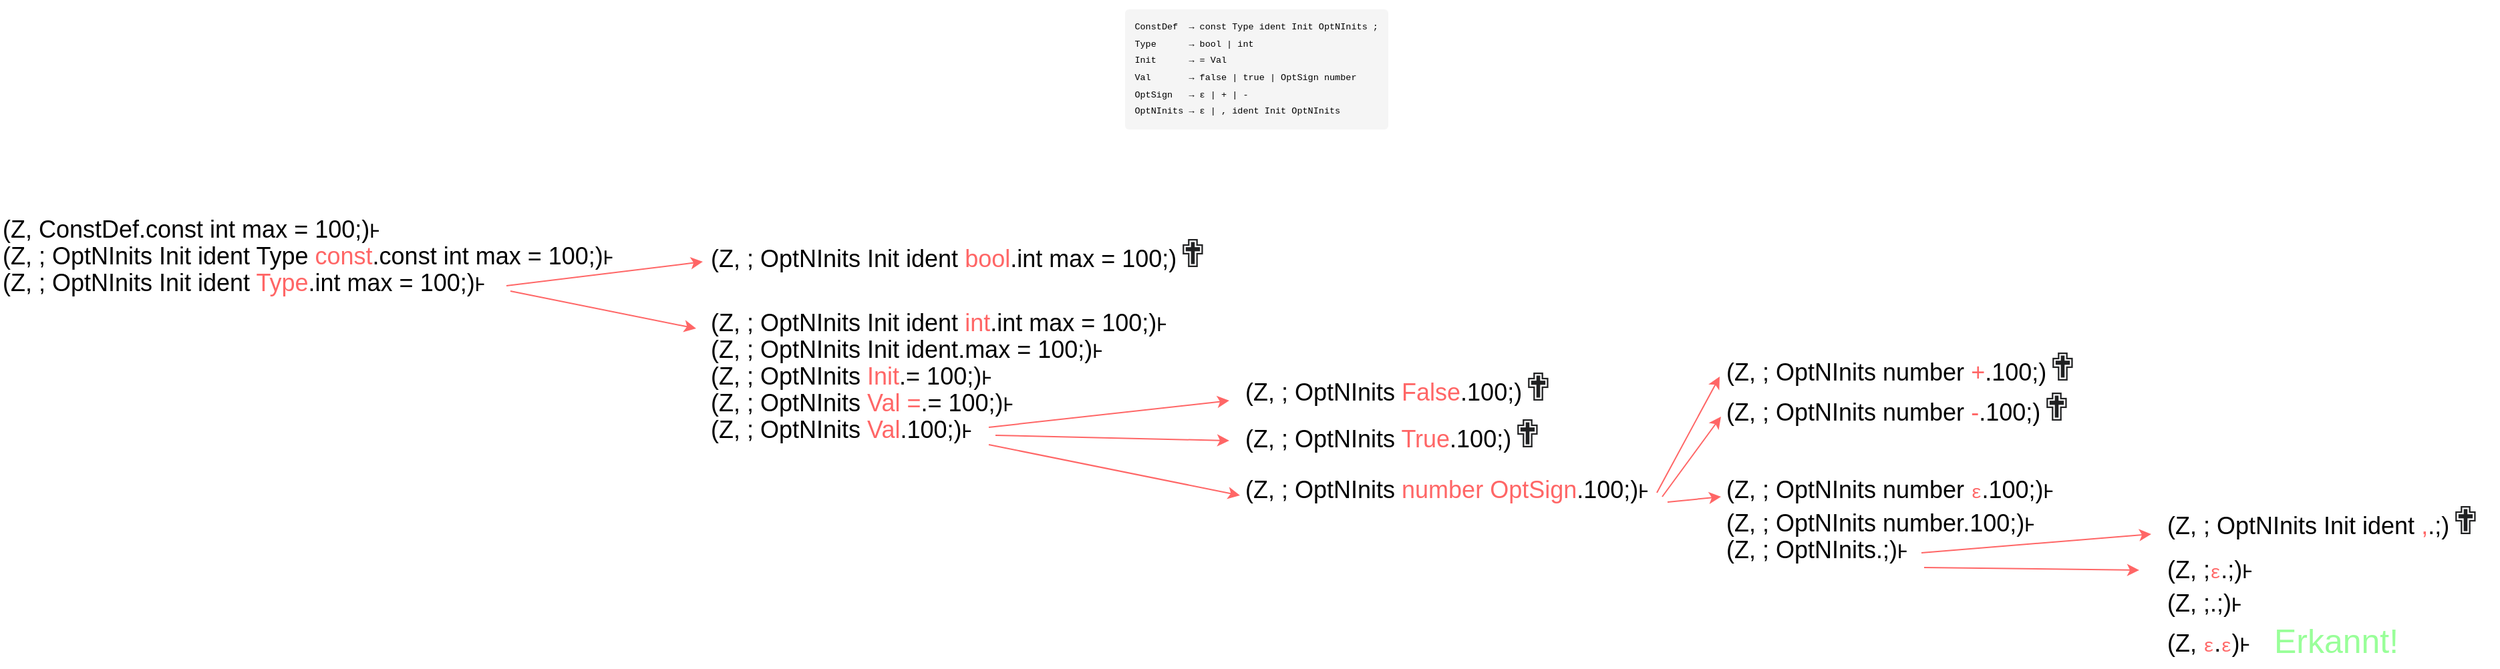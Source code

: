 <mxfile>
    <diagram id="CsOMDI0QJgb5uzpZWYLh" name="Page-1">
        <mxGraphModel dx="853" dy="570" grid="1" gridSize="10" guides="1" tooltips="1" connect="1" arrows="1" fold="1" page="1" pageScale="1" pageWidth="850" pageHeight="1100" math="0" shadow="0">
            <root>
                <mxCell id="0"/>
                <mxCell id="1" parent="0"/>
                <mxCell id="3" value="&lt;pre style=&quot;--tw-border-spacing-x: 0; --tw-border-spacing-y: 0; --tw-translate-x: 0; --tw-translate-y: 0; --tw-rotate: 0; --tw-skew-x: 0; --tw-skew-y: 0; --tw-scale-x: 1; --tw-scale-y: 1; --tw-pan-x: ; --tw-pan-y: ; --tw-pinch-zoom: ; --tw-scroll-snap-strictness: proximity; --tw-gradient-from-position: ; --tw-gradient-via-position: ; --tw-gradient-to-position: ; --tw-ordinal: ; --tw-slashed-zero: ; --tw-numeric-figure: ; --tw-numeric-spacing: ; --tw-numeric-fraction: ; --tw-ring-inset: ; --tw-ring-offset-width: 0px; --tw-ring-offset-color: #fff; --tw-ring-color: rgb(59 130 246 / .5); --tw-ring-offset-shadow: 0 0 #0000; --tw-ring-shadow: 0 0 #0000; --tw-shadow: 0 0 #0000; --tw-shadow-colored: 0 0 #0000; --tw-blur: ; --tw-brightness: ; --tw-contrast: ; --tw-grayscale: ; --tw-hue-rotate: ; --tw-invert: ; --tw-saturate: ; --tw-sepia: ; --tw-drop-shadow: ; --tw-backdrop-blur: ; --tw-backdrop-brightness: ; --tw-backdrop-contrast: ; --tw-backdrop-grayscale: ; --tw-backdrop-hue-rotate: ; --tw-backdrop-invert: ; --tw-backdrop-opacity: ; --tw-backdrop-saturate: ; --tw-backdrop-sepia: ; padding: 0.8em; overflow: auto; line-height: 1.4; border: rgb(214, 214, 214); border-radius: 3px; margin-top: 0px; margin-bottom: 16px; color: rgb(51, 51, 51); background: rgb(245, 245, 245); font-family: Consolas, &amp;quot;Liberation Mono&amp;quot;, Menlo, Courier, monospace; text-align: left; word-spacing: 0px; word-break: normal; overflow-wrap: normal; tab-size: 8; hyphens: none; font-size: 0.75em; font-style: normal; font-variant-ligatures: normal; font-variant-caps: normal; font-weight: 400; letter-spacing: normal; orphans: 2; text-indent: 0px; text-transform: none; widows: 2; -webkit-text-stroke-width: 0px; text-decoration-thickness: initial; text-decoration-style: initial; text-decoration-color: initial;&quot; class=&quot;language-text&quot; data-source-line=&quot;4&quot; data-info=&quot;{data-source-line=&amp;quot;4&amp;quot;}&quot; data-role=&quot;codeBlock&quot;&gt;&lt;code style=&quot;--tw-border-spacing-x: 0; --tw-border-spacing-y: 0; --tw-translate-x: 0; --tw-translate-y: 0; --tw-rotate: 0; --tw-skew-x: 0; --tw-skew-y: 0; --tw-scale-x: 1; --tw-scale-y: 1; --tw-pan-x: ; --tw-pan-y: ; --tw-pinch-zoom: ; --tw-scroll-snap-strictness: proximity; --tw-gradient-from-position: ; --tw-gradient-via-position: ; --tw-gradient-to-position: ; --tw-ordinal: ; --tw-slashed-zero: ; --tw-numeric-figure: ; --tw-numeric-spacing: ; --tw-numeric-fraction: ; --tw-ring-inset: ; --tw-ring-offset-width: 0px; --tw-ring-offset-color: #fff; --tw-ring-color: rgb(59 130 246 / .5); --tw-ring-offset-shadow: 0 0 #0000; --tw-ring-shadow: 0 0 #0000; --tw-shadow: 0 0 #0000; --tw-shadow-colored: 0 0 #0000; --tw-blur: ; --tw-brightness: ; --tw-contrast: ; --tw-grayscale: ; --tw-hue-rotate: ; --tw-invert: ; --tw-saturate: ; --tw-sepia: ; --tw-drop-shadow: ; --tw-backdrop-blur: ; --tw-backdrop-brightness: ; --tw-backdrop-contrast: ; --tw-backdrop-grayscale: ; --tw-backdrop-hue-rotate: ; --tw-backdrop-invert: ; --tw-backdrop-opacity: ; --tw-backdrop-saturate: ; --tw-backdrop-sepia: ; font-family: Menlo, Monaco, Consolas, &amp;quot;Courier New&amp;quot;, monospace; color: rgb(0, 0, 0); background: 0px 0px transparent; padding: 0px; border-radius: 3px; font-size: 0.75em; margin: 0px; word-break: normal; border: 0px; display: inline; max-width: initial; overflow: initial; line-height: inherit; overflow-wrap: normal;&quot;&gt;ConstDef  → const Type ident Init OptNInits ;&#10;Type      → bool | int&#10;Init      → = Val&#10;Val       → false | true | OptSign number&#10;OptSign   → ε | + | - &#10;OptNInits → ε | , ident Init OptNInits &lt;/code&gt;&lt;/pre&gt;" style="text;whiteSpace=wrap;html=1;" vertex="1" parent="1">
                    <mxGeometry x="880" y="10" width="230" height="130" as="geometry"/>
                </mxCell>
                <mxCell id="5" value="(Z, ConstDef.const int max = 100;)&lt;font style=&quot;font-size: 24px;&quot;&gt;˫&lt;/font&gt;" style="text;html=1;align=left;verticalAlign=middle;resizable=0;points=[];autosize=1;strokeColor=none;fillColor=none;fontSize=18;fontFamily=Helvetica;" vertex="1" parent="1">
                    <mxGeometry x="40" y="160" width="310" height="40" as="geometry"/>
                </mxCell>
                <mxCell id="6" value="(Z, ; OptNInits Init ident Type&lt;font color=&quot;#ff6666&quot;&gt; const&lt;/font&gt;.const int max = 100;)&lt;font style=&quot;font-size: 24px;&quot;&gt;˫&lt;/font&gt;" style="text;html=1;align=left;verticalAlign=middle;resizable=0;points=[];autosize=1;strokeColor=none;fillColor=none;fontSize=18;fontFamily=Helvetica;" vertex="1" parent="1">
                    <mxGeometry x="40" y="180" width="480" height="40" as="geometry"/>
                </mxCell>
                <mxCell id="8" value="(Z, ; OptNInits Init ident &lt;font color=&quot;#ff6666&quot;&gt;Type&lt;/font&gt;.int max = 100;)&lt;font style=&quot;font-size: 24px;&quot;&gt;˫&lt;/font&gt;" style="text;html=1;align=left;verticalAlign=middle;resizable=0;points=[];autosize=1;strokeColor=none;fillColor=none;fontSize=18;fontFamily=Helvetica;" vertex="1" parent="1">
                    <mxGeometry x="40" y="200" width="390" height="40" as="geometry"/>
                </mxCell>
                <mxCell id="9" value="" style="endArrow=classic;html=1;fontFamily=Helvetica;fontSize=20;fontColor=#FF6666;strokeColor=#FF6666;" edge="1" parent="1">
                    <mxGeometry width="50" height="50" relative="1" as="geometry">
                        <mxPoint x="419" y="224" as="sourcePoint"/>
                        <mxPoint x="566" y="206" as="targetPoint"/>
                    </mxGeometry>
                </mxCell>
                <mxCell id="10" value="" style="endArrow=classic;html=1;fontFamily=Helvetica;fontSize=20;fontColor=#FF6666;strokeColor=#FF6666;" edge="1" parent="1">
                    <mxGeometry width="50" height="50" relative="1" as="geometry">
                        <mxPoint x="422" y="228" as="sourcePoint"/>
                        <mxPoint x="561" y="256" as="targetPoint"/>
                    </mxGeometry>
                </mxCell>
                <mxCell id="11" value="(Z, ; OptNInits Init ident &lt;font color=&quot;#ff6666&quot;&gt;bool&lt;/font&gt;.int max = 100;)&lt;span style=&quot;color: rgb(32, 33, 34); font-family: sans-serif; font-size: 28.8px; text-align: center;&quot;&gt;✟&lt;/span&gt;" style="text;html=1;align=left;verticalAlign=middle;resizable=0;points=[];autosize=1;strokeColor=none;fillColor=none;fontSize=18;fontFamily=Helvetica;" vertex="1" parent="1">
                    <mxGeometry x="570" y="175" width="390" height="50" as="geometry"/>
                </mxCell>
                <mxCell id="16" value="(Z, ; OptNInits Init ident &lt;font color=&quot;#ff6666&quot;&gt;int&lt;/font&gt;.int max = 100;)&lt;span style=&quot;font-size: 24px;&quot;&gt;˫&lt;/span&gt;" style="text;html=1;align=left;verticalAlign=middle;resizable=0;points=[];autosize=1;strokeColor=none;fillColor=none;fontSize=18;fontFamily=Helvetica;" vertex="1" parent="1">
                    <mxGeometry x="570" y="230" width="370" height="40" as="geometry"/>
                </mxCell>
                <mxCell id="17" value="(Z, ; OptNInits Init ident.max = 100;)&lt;span style=&quot;font-size: 24px;&quot;&gt;˫&lt;/span&gt;" style="text;html=1;align=left;verticalAlign=middle;resizable=0;points=[];autosize=1;strokeColor=none;fillColor=none;fontSize=18;fontFamily=Helvetica;" vertex="1" parent="1">
                    <mxGeometry x="570" y="250" width="320" height="40" as="geometry"/>
                </mxCell>
                <mxCell id="19" value="(Z, ; OptNInits &lt;font color=&quot;#ff6666&quot;&gt;Init&lt;/font&gt;.= 100;)&lt;span style=&quot;font-size: 24px;&quot;&gt;˫&lt;/span&gt;" style="text;html=1;align=left;verticalAlign=middle;resizable=0;points=[];autosize=1;strokeColor=none;fillColor=none;fontSize=18;fontFamily=Helvetica;" vertex="1" parent="1">
                    <mxGeometry x="570" y="270" width="240" height="40" as="geometry"/>
                </mxCell>
                <mxCell id="20" value="(Z, ; OptNInits &lt;font color=&quot;#ff6666&quot;&gt;Val =&lt;/font&gt;.= 100;)&lt;span style=&quot;font-size: 24px;&quot;&gt;˫&lt;/span&gt;" style="text;html=1;align=left;verticalAlign=middle;resizable=0;points=[];autosize=1;strokeColor=none;fillColor=none;fontSize=18;fontFamily=Helvetica;" vertex="1" parent="1">
                    <mxGeometry x="570" y="290" width="250" height="40" as="geometry"/>
                </mxCell>
                <mxCell id="21" value="(Z, ; OptNInits &lt;font color=&quot;#ff6666&quot;&gt;Val&lt;/font&gt;.100;)&lt;span style=&quot;font-size: 24px;&quot;&gt;˫&lt;/span&gt;" style="text;html=1;align=left;verticalAlign=middle;resizable=0;points=[];autosize=1;strokeColor=none;fillColor=none;fontSize=18;fontFamily=Helvetica;" vertex="1" parent="1">
                    <mxGeometry x="570" y="310" width="220" height="40" as="geometry"/>
                </mxCell>
                <mxCell id="23" value="" style="endArrow=classic;html=1;fontFamily=Helvetica;fontSize=20;fontColor=#FF6666;strokeColor=#FF6666;" edge="1" parent="1">
                    <mxGeometry width="50" height="50" relative="1" as="geometry">
                        <mxPoint x="780" y="330" as="sourcePoint"/>
                        <mxPoint x="960" y="310" as="targetPoint"/>
                    </mxGeometry>
                </mxCell>
                <mxCell id="24" value="(Z, ; OptNInits &lt;font color=&quot;#ff6666&quot;&gt;False&lt;/font&gt;.100;)&lt;span style=&quot;color: rgb(32, 33, 34); font-family: sans-serif; font-size: 28.8px; text-align: center;&quot;&gt;✟&lt;/span&gt;" style="text;html=1;align=left;verticalAlign=middle;resizable=0;points=[];autosize=1;strokeColor=none;fillColor=none;fontSize=18;fontFamily=Helvetica;" vertex="1" parent="1">
                    <mxGeometry x="970" y="275" width="250" height="50" as="geometry"/>
                </mxCell>
                <mxCell id="25" value="(Z, ; OptNInits &lt;font color=&quot;#ff6666&quot;&gt;True&lt;/font&gt;.100;)&lt;span style=&quot;color: rgb(32, 33, 34); font-family: sans-serif; font-size: 28.8px; text-align: center;&quot;&gt;✟&lt;/span&gt;" style="text;html=1;align=left;verticalAlign=middle;resizable=0;points=[];autosize=1;strokeColor=none;fillColor=none;fontSize=18;fontFamily=Helvetica;" vertex="1" parent="1">
                    <mxGeometry x="970" y="310" width="240" height="50" as="geometry"/>
                </mxCell>
                <mxCell id="26" value="" style="endArrow=classic;html=1;fontFamily=Helvetica;fontSize=20;fontColor=#FF6666;strokeColor=#FF6666;" edge="1" parent="1">
                    <mxGeometry width="50" height="50" relative="1" as="geometry">
                        <mxPoint x="785" y="336" as="sourcePoint"/>
                        <mxPoint x="960" y="340" as="targetPoint"/>
                    </mxGeometry>
                </mxCell>
                <mxCell id="27" value="(Z, ; OptNInits &lt;font color=&quot;#ff6666&quot;&gt;number OptSign&lt;/font&gt;.100;)&lt;span style=&quot;font-size: 24px;&quot;&gt;˫&lt;/span&gt;" style="text;html=1;align=left;verticalAlign=middle;resizable=0;points=[];autosize=1;strokeColor=none;fillColor=none;fontSize=18;fontFamily=Helvetica;" vertex="1" parent="1">
                    <mxGeometry x="970" y="355" width="330" height="40" as="geometry"/>
                </mxCell>
                <mxCell id="28" value="" style="endArrow=classic;html=1;fontFamily=Helvetica;fontSize=20;fontColor=#FF6666;strokeColor=#FF6666;" edge="1" parent="1">
                    <mxGeometry width="50" height="50" relative="1" as="geometry">
                        <mxPoint x="780" y="343" as="sourcePoint"/>
                        <mxPoint x="968" y="381" as="targetPoint"/>
                    </mxGeometry>
                </mxCell>
                <mxCell id="29" value="(Z, ; OptNInits number&lt;font color=&quot;#ff6666&quot;&gt; +&lt;/font&gt;.100;)&lt;span style=&quot;color: rgb(32, 33, 34); font-family: sans-serif; font-size: 28.8px; text-align: center;&quot;&gt;✟&lt;/span&gt;" style="text;html=1;align=left;verticalAlign=middle;resizable=0;points=[];autosize=1;strokeColor=none;fillColor=none;fontSize=18;fontFamily=Helvetica;" vertex="1" parent="1">
                    <mxGeometry x="1330" y="260" width="280" height="50" as="geometry"/>
                </mxCell>
                <mxCell id="30" value="" style="endArrow=classic;html=1;fontFamily=Helvetica;fontSize=20;fontColor=#FF6666;strokeColor=#FF6666;" edge="1" parent="1">
                    <mxGeometry width="50" height="50" relative="1" as="geometry">
                        <mxPoint x="1280" y="379" as="sourcePoint"/>
                        <mxPoint x="1327" y="292" as="targetPoint"/>
                    </mxGeometry>
                </mxCell>
                <mxCell id="31" value="(Z, ; OptNInits number&lt;font color=&quot;#ff6666&quot;&gt; -&lt;/font&gt;.100;)&lt;span style=&quot;color: rgb(32, 33, 34); font-family: sans-serif; font-size: 28.8px; text-align: center;&quot;&gt;✟&lt;/span&gt;" style="text;html=1;align=left;verticalAlign=middle;resizable=0;points=[];autosize=1;strokeColor=none;fillColor=none;fontSize=18;fontFamily=Helvetica;" vertex="1" parent="1">
                    <mxGeometry x="1330" y="290" width="280" height="50" as="geometry"/>
                </mxCell>
                <mxCell id="32" value="" style="endArrow=classic;html=1;fontFamily=Helvetica;fontSize=20;fontColor=#FF6666;strokeColor=#FF6666;" edge="1" parent="1">
                    <mxGeometry width="50" height="50" relative="1" as="geometry">
                        <mxPoint x="1284" y="382" as="sourcePoint"/>
                        <mxPoint x="1328" y="322" as="targetPoint"/>
                    </mxGeometry>
                </mxCell>
                <mxCell id="33" value="(Z, ; OptNInits number&lt;font color=&quot;#ff6666&quot;&gt;&amp;nbsp;&lt;/font&gt;&lt;span style=&quot;font-family: Menlo, Monaco, Consolas, &amp;quot;Courier New&amp;quot;, monospace; font-size: 0.75em;&quot;&gt;&lt;font style=&quot;&quot; color=&quot;#ff6666&quot;&gt;ε&lt;/font&gt;&lt;/span&gt;&lt;span style=&quot;background-color: initial;&quot;&gt;.100;)&lt;/span&gt;&lt;span style=&quot;font-size: 24px;&quot;&gt;˫&lt;/span&gt;" style="text;html=1;align=left;verticalAlign=middle;resizable=0;points=[];autosize=1;strokeColor=none;fillColor=none;fontSize=18;fontFamily=Helvetica;" vertex="1" parent="1">
                    <mxGeometry x="1330" y="355" width="270" height="40" as="geometry"/>
                </mxCell>
                <mxCell id="34" value="" style="endArrow=classic;html=1;fontFamily=Helvetica;fontSize=20;fontColor=#FF6666;strokeColor=#FF6666;" edge="1" parent="1">
                    <mxGeometry width="50" height="50" relative="1" as="geometry">
                        <mxPoint x="1288" y="386" as="sourcePoint"/>
                        <mxPoint x="1328" y="382" as="targetPoint"/>
                    </mxGeometry>
                </mxCell>
                <mxCell id="35" value="(Z, ; OptNInits number&lt;span style=&quot;background-color: initial;&quot;&gt;.100;)&lt;/span&gt;&lt;span style=&quot;font-size: 24px;&quot;&gt;˫&lt;/span&gt;" style="text;html=1;align=left;verticalAlign=middle;resizable=0;points=[];autosize=1;strokeColor=none;fillColor=none;fontSize=18;fontFamily=Helvetica;" vertex="1" parent="1">
                    <mxGeometry x="1330" y="380" width="260" height="40" as="geometry"/>
                </mxCell>
                <mxCell id="36" value="(Z, ; OptNInits&lt;span style=&quot;background-color: initial;&quot;&gt;.;)&lt;/span&gt;&lt;span style=&quot;font-size: 24px;&quot;&gt;˫&lt;/span&gt;" style="text;html=1;align=left;verticalAlign=middle;resizable=0;points=[];autosize=1;strokeColor=none;fillColor=none;fontSize=18;fontFamily=Helvetica;" vertex="1" parent="1">
                    <mxGeometry x="1330" y="400" width="160" height="40" as="geometry"/>
                </mxCell>
                <mxCell id="37" value="" style="endArrow=classic;html=1;fontFamily=Helvetica;fontSize=20;fontColor=#FF6666;strokeColor=#FF6666;" edge="1" parent="1">
                    <mxGeometry width="50" height="50" relative="1" as="geometry">
                        <mxPoint x="1478" y="424" as="sourcePoint"/>
                        <mxPoint x="1650" y="410" as="targetPoint"/>
                    </mxGeometry>
                </mxCell>
                <mxCell id="38" value="(Z, ; OptNInits Init ident &lt;font color=&quot;#ff6666&quot;&gt;,&lt;/font&gt;&lt;span style=&quot;background-color: initial;&quot;&gt;.;)&lt;/span&gt;&lt;span style=&quot;color: rgb(32, 33, 34); font-family: sans-serif; font-size: 28.8px; text-align: center;&quot;&gt;✟&lt;/span&gt;" style="text;html=1;align=left;verticalAlign=middle;resizable=0;points=[];autosize=1;strokeColor=none;fillColor=none;fontSize=18;fontFamily=Helvetica;" vertex="1" parent="1">
                    <mxGeometry x="1660" y="375" width="250" height="50" as="geometry"/>
                </mxCell>
                <mxCell id="39" value="" style="endArrow=classic;html=1;fontFamily=Helvetica;fontSize=20;fontColor=#FF6666;strokeColor=#FF6666;" edge="1" parent="1">
                    <mxGeometry width="50" height="50" relative="1" as="geometry">
                        <mxPoint x="1480" y="435" as="sourcePoint"/>
                        <mxPoint x="1641" y="437" as="targetPoint"/>
                    </mxGeometry>
                </mxCell>
                <mxCell id="40" value="(Z, ;&lt;span style=&quot;color: rgb(255, 102, 102); font-family: Menlo, Monaco, Consolas, &amp;quot;Courier New&amp;quot;, monospace; font-size: 13.5px;&quot;&gt;ε&lt;/span&gt;&lt;span style=&quot;background-color: initial;&quot;&gt;.;)&lt;/span&gt;&lt;span style=&quot;font-size: 24px;&quot;&gt;˫&lt;/span&gt;" style="text;html=1;align=left;verticalAlign=middle;resizable=0;points=[];autosize=1;strokeColor=none;fillColor=none;fontSize=18;fontFamily=Helvetica;" vertex="1" parent="1">
                    <mxGeometry x="1660" y="415" width="90" height="40" as="geometry"/>
                </mxCell>
                <mxCell id="41" value="(Z, ;&lt;span style=&quot;border-color: var(--border-color); background-color: initial;&quot;&gt;.;)&lt;/span&gt;&lt;span style=&quot;border-color: var(--border-color); font-size: 24px;&quot;&gt;˫&lt;/span&gt;" style="text;html=1;align=left;verticalAlign=middle;resizable=0;points=[];autosize=1;strokeColor=none;fillColor=none;fontSize=18;fontFamily=Helvetica;" vertex="1" parent="1">
                    <mxGeometry x="1660" y="440" width="80" height="40" as="geometry"/>
                </mxCell>
                <mxCell id="42" value="(Z,&amp;nbsp;&lt;span style=&quot;border-color: var(--border-color); background-color: initial;&quot;&gt;&lt;span style=&quot;color: rgb(255, 102, 102); font-family: Menlo, Monaco, Consolas, &amp;quot;Courier New&amp;quot;, monospace; font-size: 13.5px;&quot;&gt;ε&lt;/span&gt;.&lt;span style=&quot;color: rgb(255, 102, 102); font-family: Menlo, Monaco, Consolas, &amp;quot;Courier New&amp;quot;, monospace; font-size: 13.5px;&quot;&gt;ε&lt;/span&gt;)&lt;/span&gt;&lt;span style=&quot;border-color: var(--border-color); font-size: 24px;&quot;&gt;˫&lt;/span&gt;" style="text;html=1;align=left;verticalAlign=middle;resizable=0;points=[];autosize=1;strokeColor=none;fillColor=none;fontSize=18;fontFamily=Helvetica;" vertex="1" parent="1">
                    <mxGeometry x="1660" y="470" width="90" height="40" as="geometry"/>
                </mxCell>
                <mxCell id="43" value="Erkannt!" style="text;html=1;align=center;verticalAlign=middle;resizable=0;points=[];autosize=1;strokeColor=none;fillColor=none;fontSize=25;fontFamily=Helvetica;fontColor=#99FF99;" vertex="1" parent="1">
                    <mxGeometry x="1728" y="469" width="120" height="40" as="geometry"/>
                </mxCell>
            </root>
        </mxGraphModel>
    </diagram>
</mxfile>